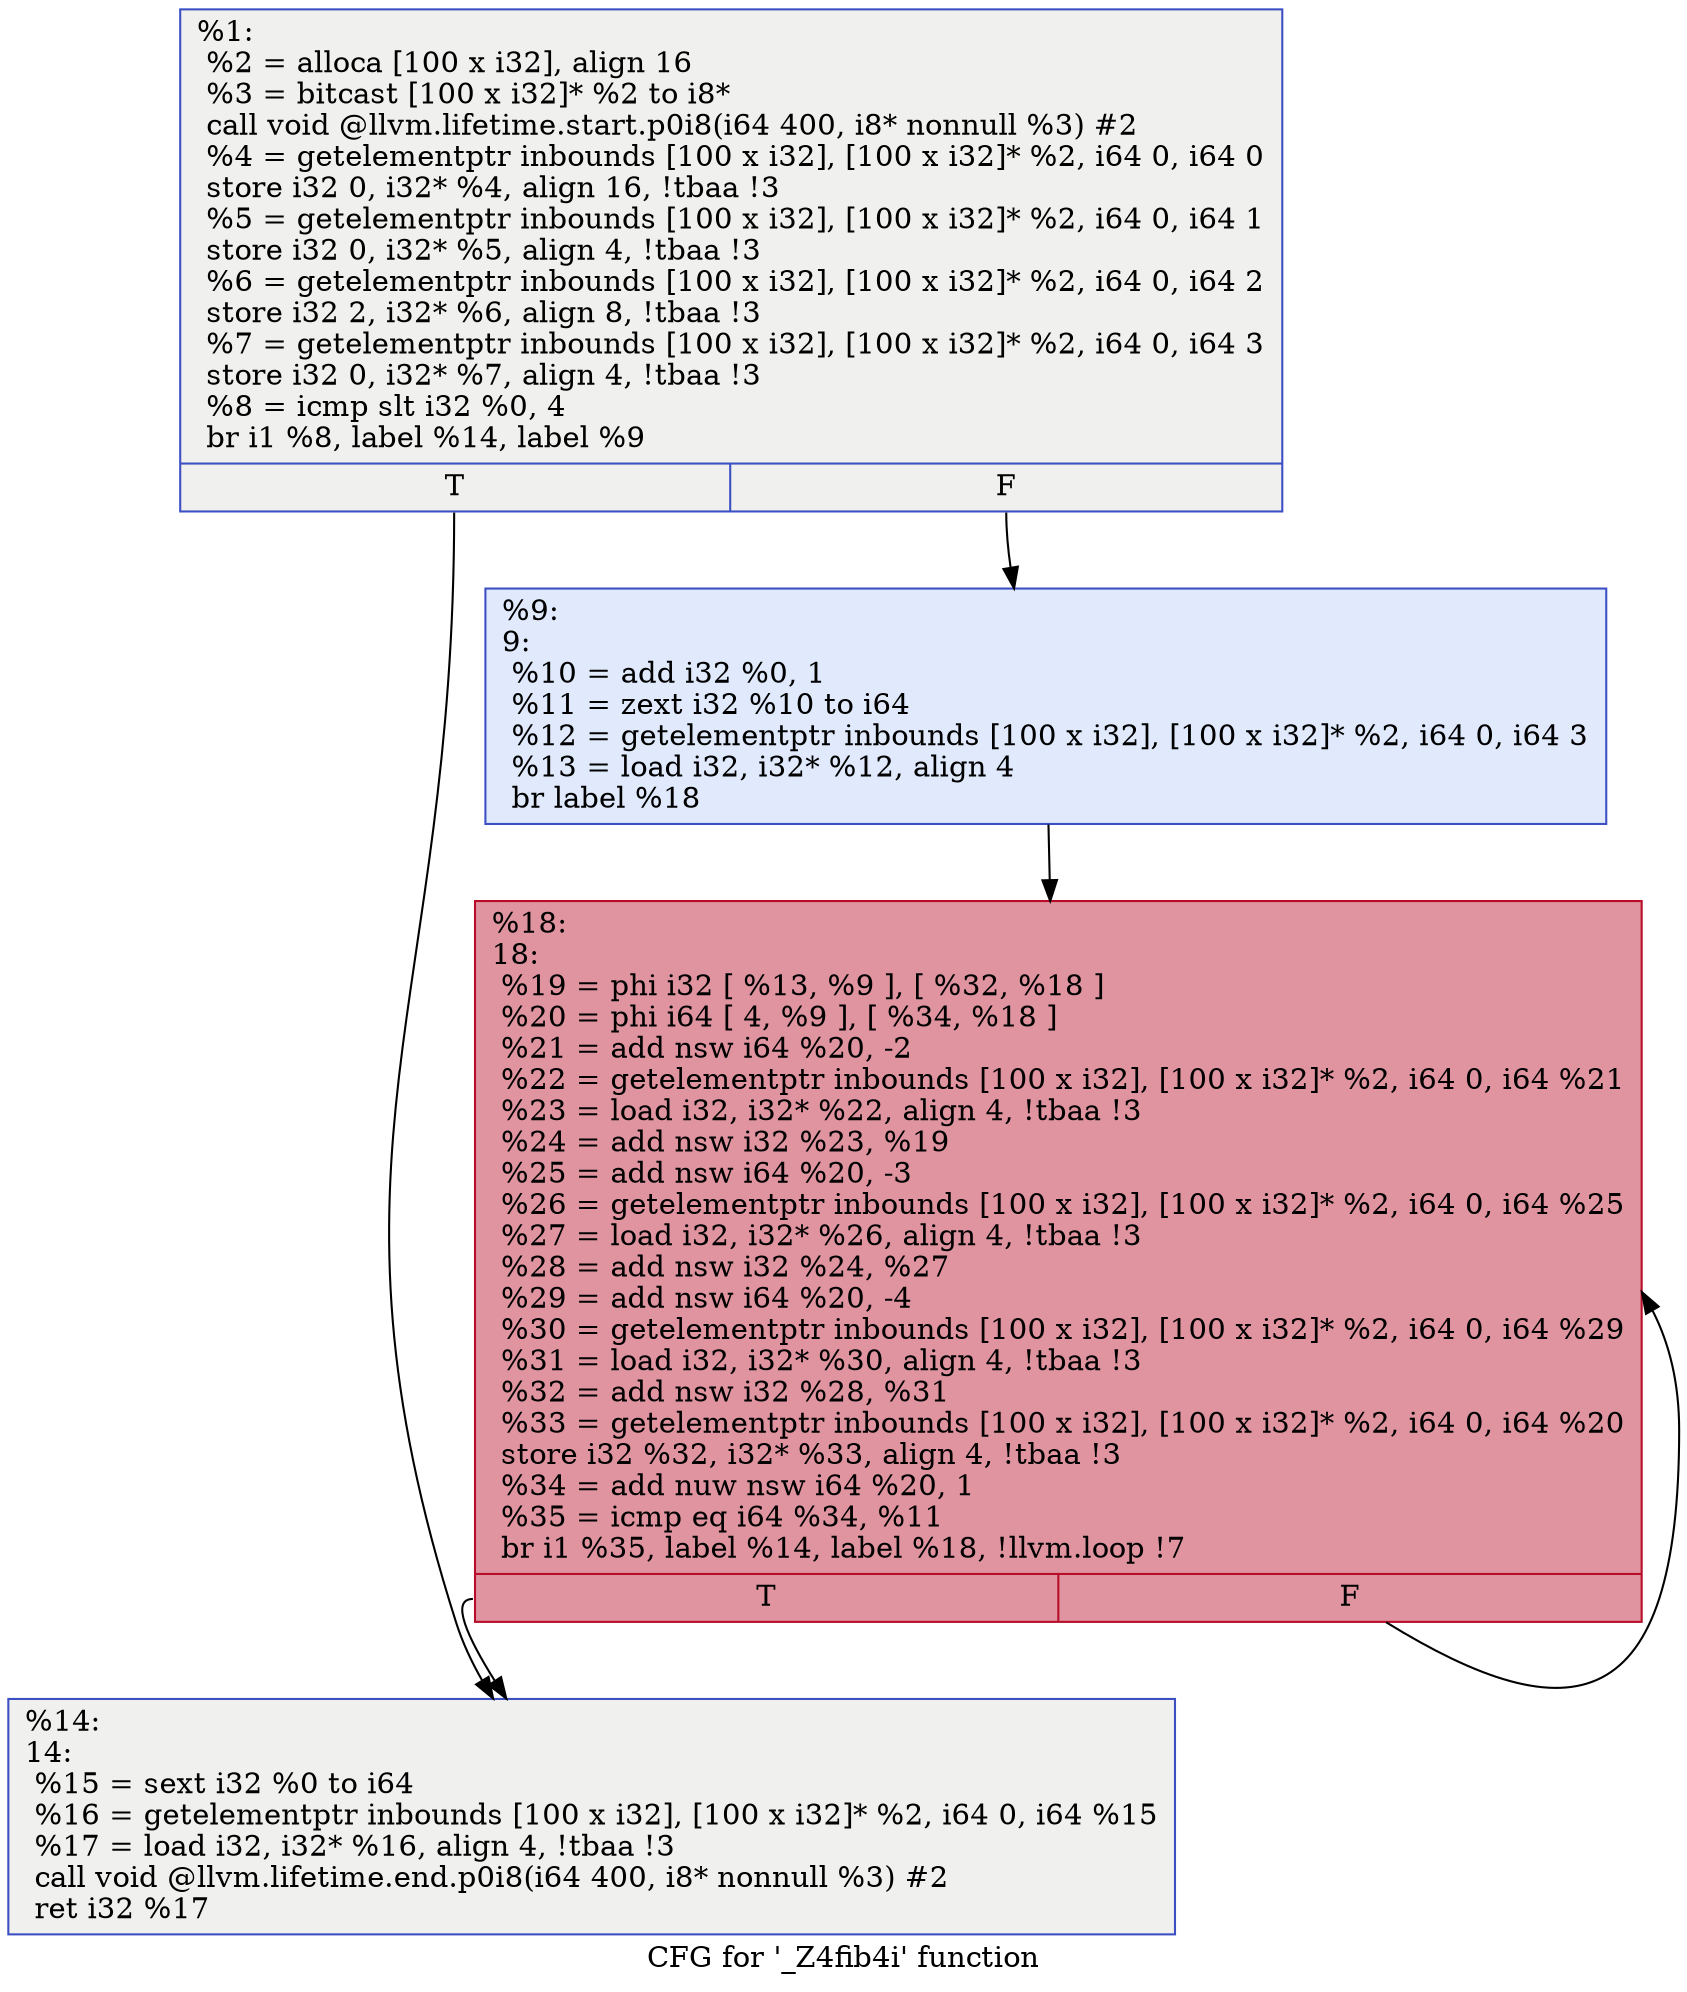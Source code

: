 digraph "CFG for '_Z4fib4i' function" {
	label="CFG for '_Z4fib4i' function";

	Node0x55cedd258bb0 [shape=record,color="#3d50c3ff", style=filled, fillcolor="#dedcdb70",label="{%1:\l  %2 = alloca [100 x i32], align 16\l  %3 = bitcast [100 x i32]* %2 to i8*\l  call void @llvm.lifetime.start.p0i8(i64 400, i8* nonnull %3) #2\l  %4 = getelementptr inbounds [100 x i32], [100 x i32]* %2, i64 0, i64 0\l  store i32 0, i32* %4, align 16, !tbaa !3\l  %5 = getelementptr inbounds [100 x i32], [100 x i32]* %2, i64 0, i64 1\l  store i32 0, i32* %5, align 4, !tbaa !3\l  %6 = getelementptr inbounds [100 x i32], [100 x i32]* %2, i64 0, i64 2\l  store i32 2, i32* %6, align 8, !tbaa !3\l  %7 = getelementptr inbounds [100 x i32], [100 x i32]* %2, i64 0, i64 3\l  store i32 0, i32* %7, align 4, !tbaa !3\l  %8 = icmp slt i32 %0, 4\l  br i1 %8, label %14, label %9\l|{<s0>T|<s1>F}}"];
	Node0x55cedd258bb0:s0 -> Node0x55cedd259d00;
	Node0x55cedd258bb0:s1 -> Node0x55cedd25b500;
	Node0x55cedd25b500 [shape=record,color="#3d50c3ff", style=filled, fillcolor="#b9d0f970",label="{%9:\l9:                                                \l  %10 = add i32 %0, 1\l  %11 = zext i32 %10 to i64\l  %12 = getelementptr inbounds [100 x i32], [100 x i32]* %2, i64 0, i64 3\l  %13 = load i32, i32* %12, align 4\l  br label %18\l}"];
	Node0x55cedd25b500 -> Node0x55cedd25b870;
	Node0x55cedd259d00 [shape=record,color="#3d50c3ff", style=filled, fillcolor="#dedcdb70",label="{%14:\l14:                                               \l  %15 = sext i32 %0 to i64\l  %16 = getelementptr inbounds [100 x i32], [100 x i32]* %2, i64 0, i64 %15\l  %17 = load i32, i32* %16, align 4, !tbaa !3\l  call void @llvm.lifetime.end.p0i8(i64 400, i8* nonnull %3) #2\l  ret i32 %17\l}"];
	Node0x55cedd25b870 [shape=record,color="#b70d28ff", style=filled, fillcolor="#b70d2870",label="{%18:\l18:                                               \l  %19 = phi i32 [ %13, %9 ], [ %32, %18 ]\l  %20 = phi i64 [ 4, %9 ], [ %34, %18 ]\l  %21 = add nsw i64 %20, -2\l  %22 = getelementptr inbounds [100 x i32], [100 x i32]* %2, i64 0, i64 %21\l  %23 = load i32, i32* %22, align 4, !tbaa !3\l  %24 = add nsw i32 %23, %19\l  %25 = add nsw i64 %20, -3\l  %26 = getelementptr inbounds [100 x i32], [100 x i32]* %2, i64 0, i64 %25\l  %27 = load i32, i32* %26, align 4, !tbaa !3\l  %28 = add nsw i32 %24, %27\l  %29 = add nsw i64 %20, -4\l  %30 = getelementptr inbounds [100 x i32], [100 x i32]* %2, i64 0, i64 %29\l  %31 = load i32, i32* %30, align 4, !tbaa !3\l  %32 = add nsw i32 %28, %31\l  %33 = getelementptr inbounds [100 x i32], [100 x i32]* %2, i64 0, i64 %20\l  store i32 %32, i32* %33, align 4, !tbaa !3\l  %34 = add nuw nsw i64 %20, 1\l  %35 = icmp eq i64 %34, %11\l  br i1 %35, label %14, label %18, !llvm.loop !7\l|{<s0>T|<s1>F}}"];
	Node0x55cedd25b870:s0 -> Node0x55cedd259d00;
	Node0x55cedd25b870:s1 -> Node0x55cedd25b870;
}
